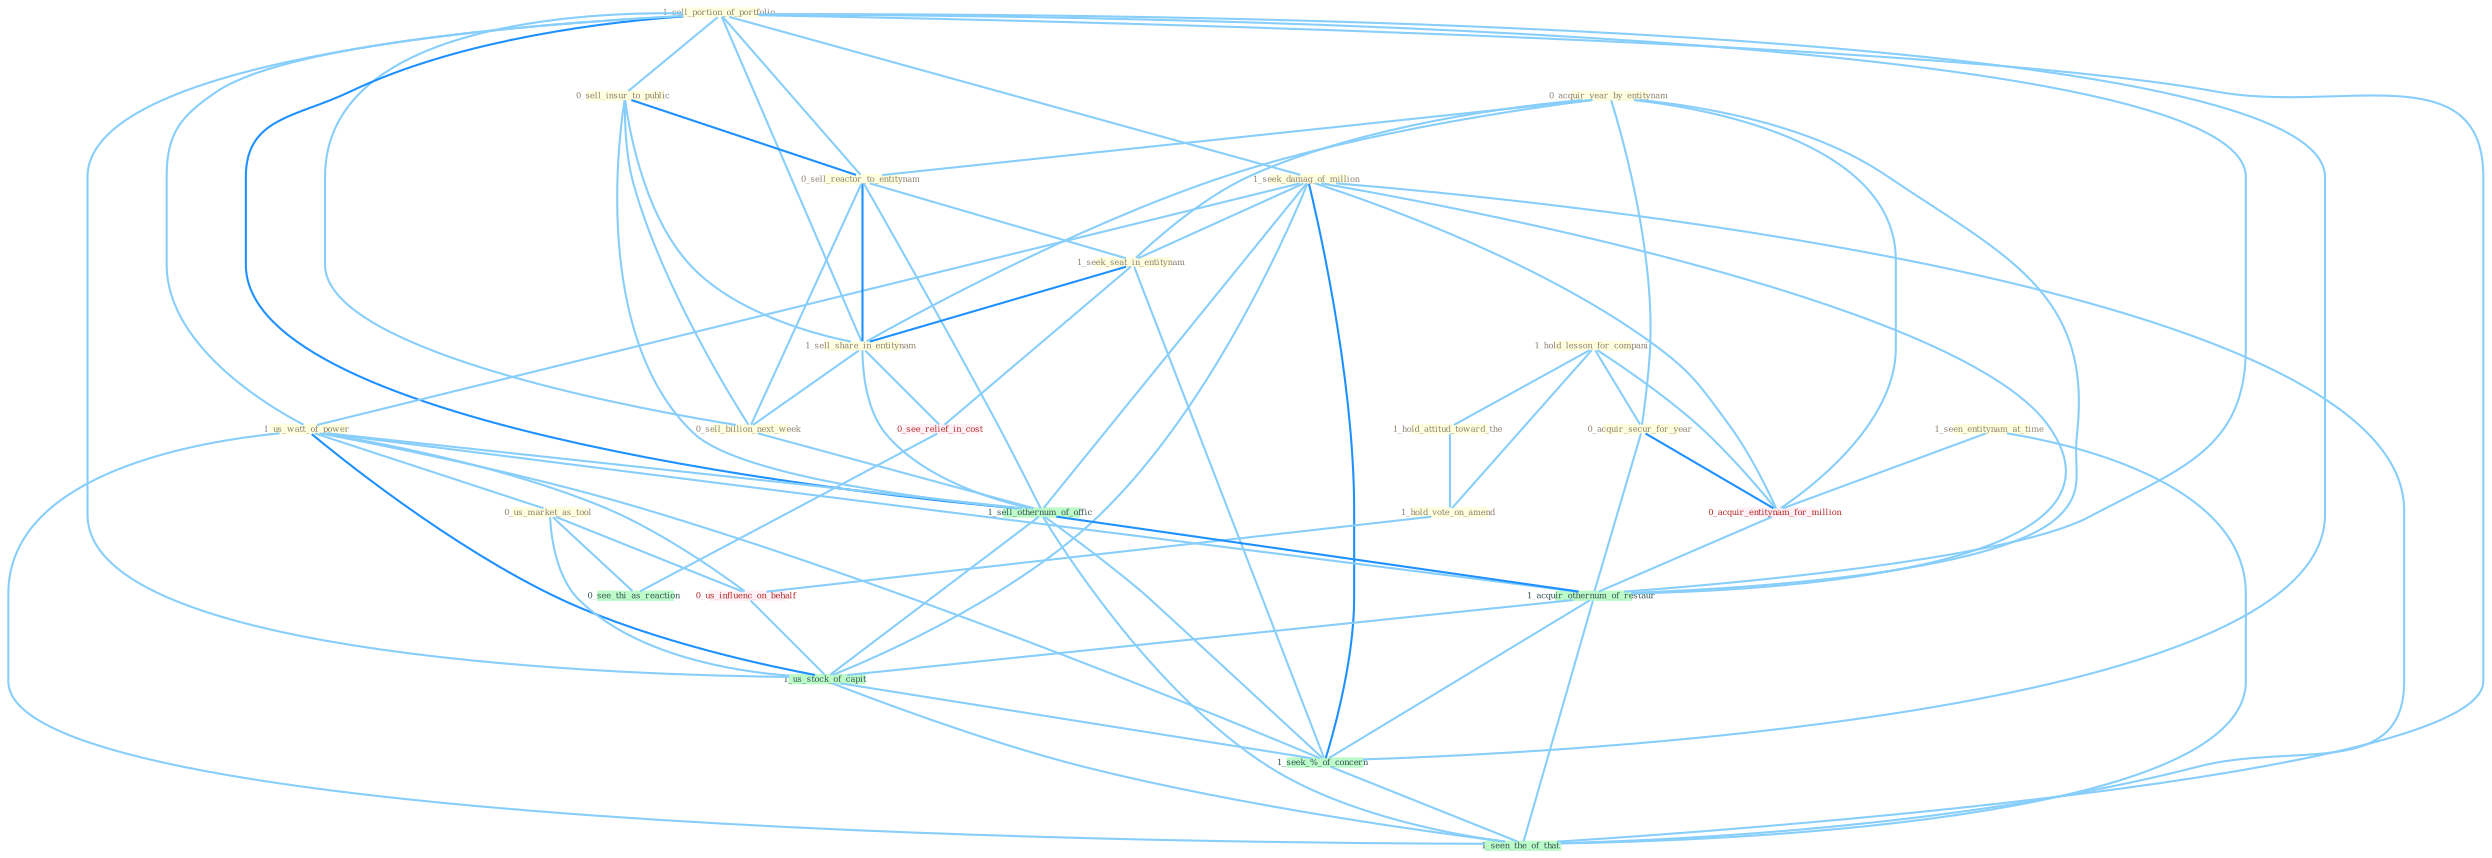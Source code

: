 Graph G{ 
    node
    [shape=polygon,style=filled,width=.5,height=.06,color="#BDFCC9",fixedsize=true,fontsize=4,
    fontcolor="#2f4f4f"];
    {node
    [color="#ffffe0", fontcolor="#8b7d6b"] "1_sell_portion_of_portfolio " "1_seen_entitynam_at_time " "1_hold_lesson_for_compani " "0_acquir_year_by_entitynam " "1_seek_damag_of_million " "1_hold_attitud_toward_the " "0_sell_insur_to_public " "1_us_watt_of_power " "1_hold_vote_on_amend " "0_sell_reactor_to_entitynam " "0_acquir_secur_for_year " "1_seek_seat_in_entitynam " "1_sell_share_in_entitynam " "0_sell_billion_next_week " "0_us_market_as_tool "}
{node [color="#fff0f5", fontcolor="#b22222"] "0_acquir_entitynam_for_million " "0_us_influenc_on_behalf " "0_see_relief_in_cost "}
edge [color="#B0E2FF"];

	"1_sell_portion_of_portfolio " -- "1_seek_damag_of_million " [w="1", color="#87cefa" ];
	"1_sell_portion_of_portfolio " -- "0_sell_insur_to_public " [w="1", color="#87cefa" ];
	"1_sell_portion_of_portfolio " -- "1_us_watt_of_power " [w="1", color="#87cefa" ];
	"1_sell_portion_of_portfolio " -- "0_sell_reactor_to_entitynam " [w="1", color="#87cefa" ];
	"1_sell_portion_of_portfolio " -- "1_sell_share_in_entitynam " [w="1", color="#87cefa" ];
	"1_sell_portion_of_portfolio " -- "0_sell_billion_next_week " [w="1", color="#87cefa" ];
	"1_sell_portion_of_portfolio " -- "1_sell_othernum_of_offic " [w="2", color="#1e90ff" , len=0.8];
	"1_sell_portion_of_portfolio " -- "1_acquir_othernum_of_restaur " [w="1", color="#87cefa" ];
	"1_sell_portion_of_portfolio " -- "1_us_stock_of_capit " [w="1", color="#87cefa" ];
	"1_sell_portion_of_portfolio " -- "1_seek_%_of_concern " [w="1", color="#87cefa" ];
	"1_sell_portion_of_portfolio " -- "1_seen_the_of_that " [w="1", color="#87cefa" ];
	"1_seen_entitynam_at_time " -- "0_acquir_entitynam_for_million " [w="1", color="#87cefa" ];
	"1_seen_entitynam_at_time " -- "1_seen_the_of_that " [w="1", color="#87cefa" ];
	"1_hold_lesson_for_compani " -- "1_hold_attitud_toward_the " [w="1", color="#87cefa" ];
	"1_hold_lesson_for_compani " -- "1_hold_vote_on_amend " [w="1", color="#87cefa" ];
	"1_hold_lesson_for_compani " -- "0_acquir_secur_for_year " [w="1", color="#87cefa" ];
	"1_hold_lesson_for_compani " -- "0_acquir_entitynam_for_million " [w="1", color="#87cefa" ];
	"0_acquir_year_by_entitynam " -- "0_sell_reactor_to_entitynam " [w="1", color="#87cefa" ];
	"0_acquir_year_by_entitynam " -- "0_acquir_secur_for_year " [w="1", color="#87cefa" ];
	"0_acquir_year_by_entitynam " -- "1_seek_seat_in_entitynam " [w="1", color="#87cefa" ];
	"0_acquir_year_by_entitynam " -- "1_sell_share_in_entitynam " [w="1", color="#87cefa" ];
	"0_acquir_year_by_entitynam " -- "0_acquir_entitynam_for_million " [w="1", color="#87cefa" ];
	"0_acquir_year_by_entitynam " -- "1_acquir_othernum_of_restaur " [w="1", color="#87cefa" ];
	"1_seek_damag_of_million " -- "1_us_watt_of_power " [w="1", color="#87cefa" ];
	"1_seek_damag_of_million " -- "1_seek_seat_in_entitynam " [w="1", color="#87cefa" ];
	"1_seek_damag_of_million " -- "0_acquir_entitynam_for_million " [w="1", color="#87cefa" ];
	"1_seek_damag_of_million " -- "1_sell_othernum_of_offic " [w="1", color="#87cefa" ];
	"1_seek_damag_of_million " -- "1_acquir_othernum_of_restaur " [w="1", color="#87cefa" ];
	"1_seek_damag_of_million " -- "1_us_stock_of_capit " [w="1", color="#87cefa" ];
	"1_seek_damag_of_million " -- "1_seek_%_of_concern " [w="2", color="#1e90ff" , len=0.8];
	"1_seek_damag_of_million " -- "1_seen_the_of_that " [w="1", color="#87cefa" ];
	"1_hold_attitud_toward_the " -- "1_hold_vote_on_amend " [w="1", color="#87cefa" ];
	"0_sell_insur_to_public " -- "0_sell_reactor_to_entitynam " [w="2", color="#1e90ff" , len=0.8];
	"0_sell_insur_to_public " -- "1_sell_share_in_entitynam " [w="1", color="#87cefa" ];
	"0_sell_insur_to_public " -- "0_sell_billion_next_week " [w="1", color="#87cefa" ];
	"0_sell_insur_to_public " -- "1_sell_othernum_of_offic " [w="1", color="#87cefa" ];
	"1_us_watt_of_power " -- "0_us_market_as_tool " [w="1", color="#87cefa" ];
	"1_us_watt_of_power " -- "1_sell_othernum_of_offic " [w="1", color="#87cefa" ];
	"1_us_watt_of_power " -- "0_us_influenc_on_behalf " [w="1", color="#87cefa" ];
	"1_us_watt_of_power " -- "1_acquir_othernum_of_restaur " [w="1", color="#87cefa" ];
	"1_us_watt_of_power " -- "1_us_stock_of_capit " [w="2", color="#1e90ff" , len=0.8];
	"1_us_watt_of_power " -- "1_seek_%_of_concern " [w="1", color="#87cefa" ];
	"1_us_watt_of_power " -- "1_seen_the_of_that " [w="1", color="#87cefa" ];
	"1_hold_vote_on_amend " -- "0_us_influenc_on_behalf " [w="1", color="#87cefa" ];
	"0_sell_reactor_to_entitynam " -- "1_seek_seat_in_entitynam " [w="1", color="#87cefa" ];
	"0_sell_reactor_to_entitynam " -- "1_sell_share_in_entitynam " [w="2", color="#1e90ff" , len=0.8];
	"0_sell_reactor_to_entitynam " -- "0_sell_billion_next_week " [w="1", color="#87cefa" ];
	"0_sell_reactor_to_entitynam " -- "1_sell_othernum_of_offic " [w="1", color="#87cefa" ];
	"0_acquir_secur_for_year " -- "0_acquir_entitynam_for_million " [w="2", color="#1e90ff" , len=0.8];
	"0_acquir_secur_for_year " -- "1_acquir_othernum_of_restaur " [w="1", color="#87cefa" ];
	"1_seek_seat_in_entitynam " -- "1_sell_share_in_entitynam " [w="2", color="#1e90ff" , len=0.8];
	"1_seek_seat_in_entitynam " -- "0_see_relief_in_cost " [w="1", color="#87cefa" ];
	"1_seek_seat_in_entitynam " -- "1_seek_%_of_concern " [w="1", color="#87cefa" ];
	"1_sell_share_in_entitynam " -- "0_sell_billion_next_week " [w="1", color="#87cefa" ];
	"1_sell_share_in_entitynam " -- "1_sell_othernum_of_offic " [w="1", color="#87cefa" ];
	"1_sell_share_in_entitynam " -- "0_see_relief_in_cost " [w="1", color="#87cefa" ];
	"0_sell_billion_next_week " -- "1_sell_othernum_of_offic " [w="1", color="#87cefa" ];
	"0_us_market_as_tool " -- "0_us_influenc_on_behalf " [w="1", color="#87cefa" ];
	"0_us_market_as_tool " -- "0_see_thi_as_reaction " [w="1", color="#87cefa" ];
	"0_us_market_as_tool " -- "1_us_stock_of_capit " [w="1", color="#87cefa" ];
	"0_acquir_entitynam_for_million " -- "1_acquir_othernum_of_restaur " [w="1", color="#87cefa" ];
	"1_sell_othernum_of_offic " -- "1_acquir_othernum_of_restaur " [w="2", color="#1e90ff" , len=0.8];
	"1_sell_othernum_of_offic " -- "1_us_stock_of_capit " [w="1", color="#87cefa" ];
	"1_sell_othernum_of_offic " -- "1_seek_%_of_concern " [w="1", color="#87cefa" ];
	"1_sell_othernum_of_offic " -- "1_seen_the_of_that " [w="1", color="#87cefa" ];
	"0_us_influenc_on_behalf " -- "1_us_stock_of_capit " [w="1", color="#87cefa" ];
	"0_see_relief_in_cost " -- "0_see_thi_as_reaction " [w="1", color="#87cefa" ];
	"1_acquir_othernum_of_restaur " -- "1_us_stock_of_capit " [w="1", color="#87cefa" ];
	"1_acquir_othernum_of_restaur " -- "1_seek_%_of_concern " [w="1", color="#87cefa" ];
	"1_acquir_othernum_of_restaur " -- "1_seen_the_of_that " [w="1", color="#87cefa" ];
	"1_us_stock_of_capit " -- "1_seek_%_of_concern " [w="1", color="#87cefa" ];
	"1_us_stock_of_capit " -- "1_seen_the_of_that " [w="1", color="#87cefa" ];
	"1_seek_%_of_concern " -- "1_seen_the_of_that " [w="1", color="#87cefa" ];
}